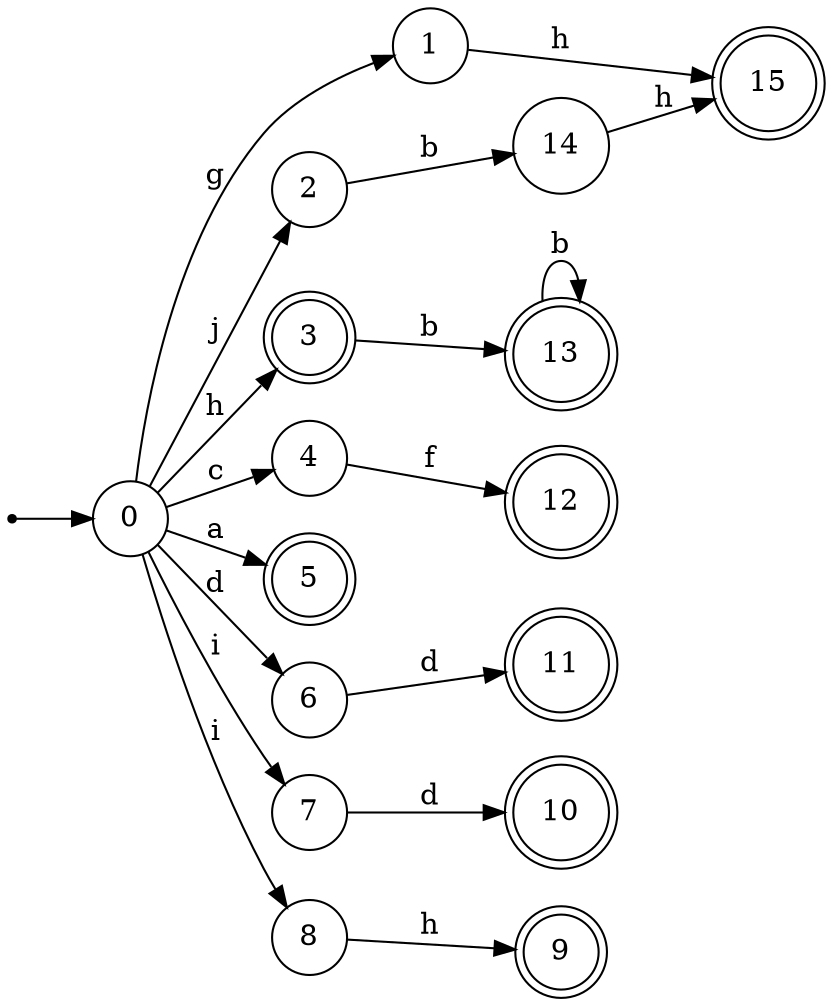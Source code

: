 digraph finite_state_machine {
rankdir=LR;
size="20,20";
node [shape = point]; "dummy0"
node [shape = circle]; "0";
"dummy0" -> "0";
node [shape = circle]; "1";
node [shape = circle]; "2";
node [shape = doublecircle]; "3";node [shape = circle]; "4";
node [shape = doublecircle]; "5";node [shape = circle]; "6";
node [shape = circle]; "7";
node [shape = circle]; "8";
node [shape = doublecircle]; "9";node [shape = doublecircle]; "10";node [shape = doublecircle]; "11";node [shape = doublecircle]; "12";node [shape = doublecircle]; "13";node [shape = circle]; "14";
node [shape = doublecircle]; "15";"0" -> "1" [label = "g"];
 "0" -> "2" [label = "j"];
 "0" -> "3" [label = "h"];
 "0" -> "4" [label = "c"];
 "0" -> "5" [label = "a"];
 "0" -> "6" [label = "d"];
 "0" -> "8" [label = "i"];
 "0" -> "7" [label = "i"];
 "8" -> "9" [label = "h"];
 "7" -> "10" [label = "d"];
 "6" -> "11" [label = "d"];
 "4" -> "12" [label = "f"];
 "3" -> "13" [label = "b"];
 "13" -> "13" [label = "b"];
 "2" -> "14" [label = "b"];
 "14" -> "15" [label = "h"];
 "1" -> "15" [label = "h"];
 }
